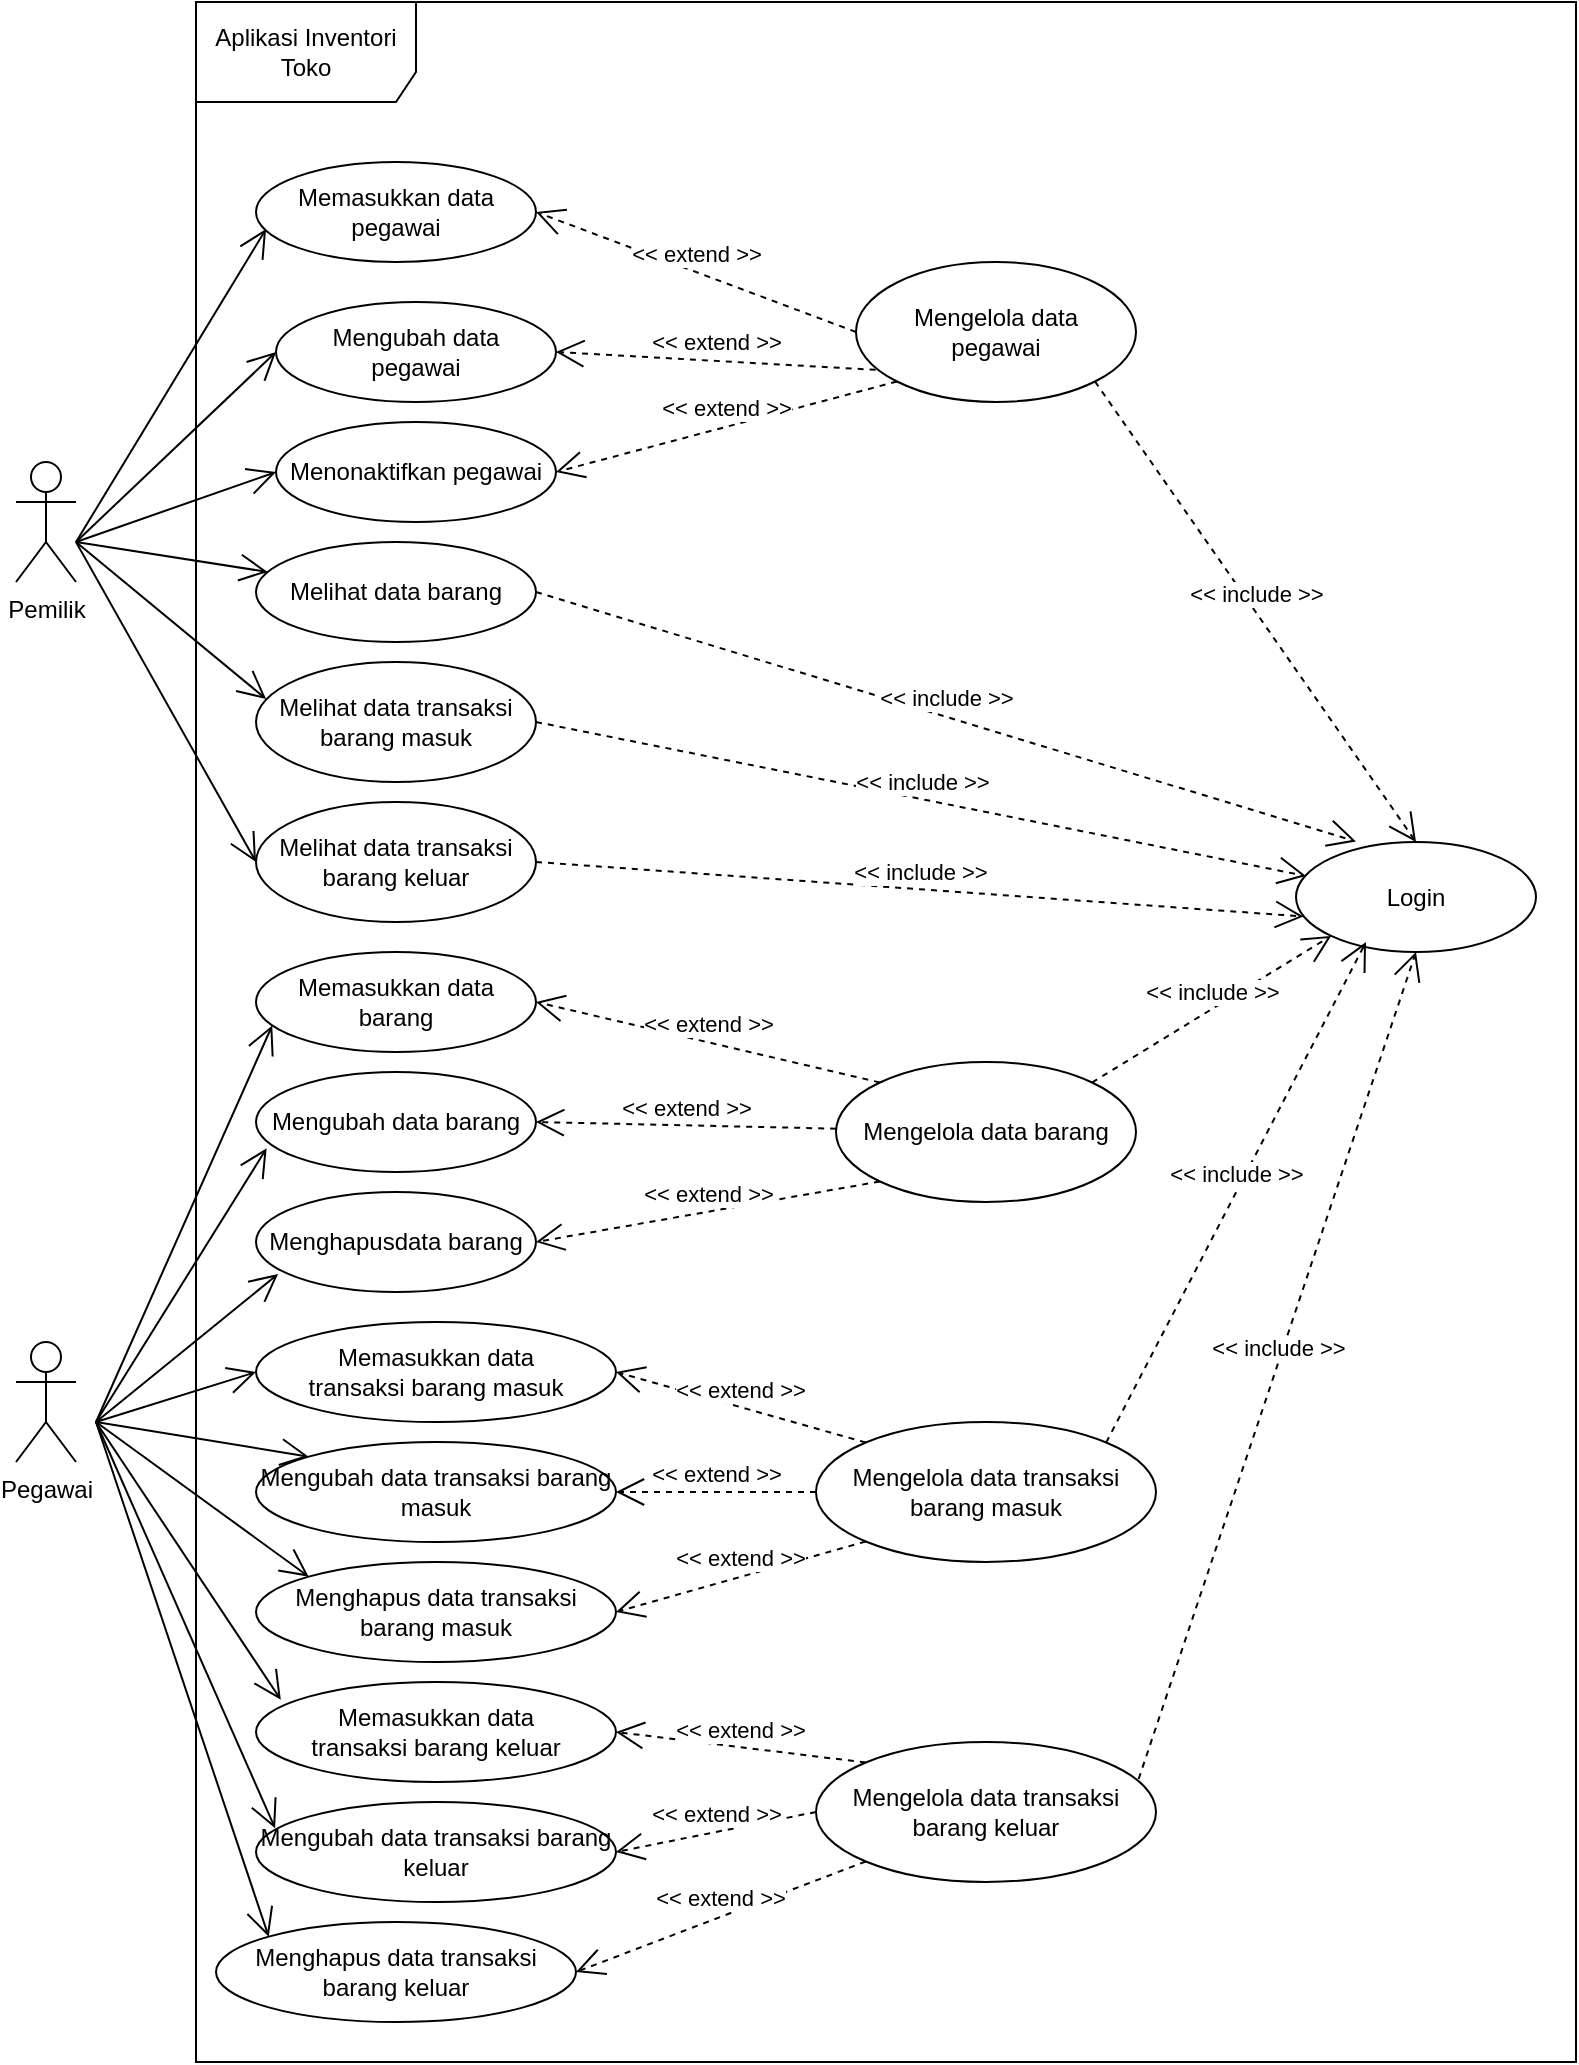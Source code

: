 <mxfile version="14.8.0" type="device"><diagram id="6shBzOOfOVhiwne2H6KM" name="Page-1"><mxGraphModel dx="1021" dy="596" grid="1" gridSize="10" guides="1" tooltips="1" connect="1" arrows="1" fold="1" page="1" pageScale="1" pageWidth="850" pageHeight="1100" math="0" shadow="0"><root><mxCell id="0"/><mxCell id="1" parent="0"/><mxCell id="WR4LrAD_zrm4mTL9TTHe-1" value="Pemilik" style="shape=umlActor;verticalLabelPosition=bottom;verticalAlign=top;html=1;" parent="1" vertex="1"><mxGeometry x="20" y="290" width="30" height="60" as="geometry"/></mxCell><mxCell id="WR4LrAD_zrm4mTL9TTHe-2" value="Pegawai" style="shape=umlActor;verticalLabelPosition=bottom;verticalAlign=top;html=1;" parent="1" vertex="1"><mxGeometry x="20" y="730" width="30" height="60" as="geometry"/></mxCell><mxCell id="WR4LrAD_zrm4mTL9TTHe-3" value="Aplikasi Inventori Toko" style="shape=umlFrame;whiteSpace=wrap;html=1;width=110;height=50;" parent="1" vertex="1"><mxGeometry x="110" y="60" width="690" height="1030" as="geometry"/></mxCell><mxCell id="WR4LrAD_zrm4mTL9TTHe-4" value="Login" style="ellipse;whiteSpace=wrap;html=1;" parent="1" vertex="1"><mxGeometry x="660" y="480" width="120" height="55" as="geometry"/></mxCell><mxCell id="WR4LrAD_zrm4mTL9TTHe-5" value="Mengelola data barang" style="ellipse;whiteSpace=wrap;html=1;" parent="1" vertex="1"><mxGeometry x="430" y="590" width="150" height="70" as="geometry"/></mxCell><mxCell id="WR4LrAD_zrm4mTL9TTHe-10" value="Mengelola data transaksi barang masuk" style="ellipse;whiteSpace=wrap;html=1;" parent="1" vertex="1"><mxGeometry x="420" y="770" width="170" height="70" as="geometry"/></mxCell><mxCell id="WR4LrAD_zrm4mTL9TTHe-11" value="Mengelola data transaksi barang keluar" style="ellipse;whiteSpace=wrap;html=1;" parent="1" vertex="1"><mxGeometry x="420" y="930" width="170" height="70" as="geometry"/></mxCell><mxCell id="WR4LrAD_zrm4mTL9TTHe-12" value="&lt;div&gt;Mengelola data &lt;br&gt;&lt;/div&gt;&lt;div&gt;pegawai&lt;/div&gt;" style="ellipse;whiteSpace=wrap;html=1;" parent="1" vertex="1"><mxGeometry x="440" y="190" width="140" height="70" as="geometry"/></mxCell><mxCell id="WR4LrAD_zrm4mTL9TTHe-13" value="Memasukkan data &lt;br&gt;&lt;div&gt;pegawai&lt;/div&gt;" style="ellipse;whiteSpace=wrap;html=1;" parent="1" vertex="1"><mxGeometry x="140" y="140" width="140" height="50" as="geometry"/></mxCell><mxCell id="WR4LrAD_zrm4mTL9TTHe-14" value="Mengubah data &lt;br&gt;&lt;div&gt;pegawai&lt;/div&gt;" style="ellipse;whiteSpace=wrap;html=1;" parent="1" vertex="1"><mxGeometry x="150" y="210" width="140" height="50" as="geometry"/></mxCell><mxCell id="WR4LrAD_zrm4mTL9TTHe-15" value="Menonaktifkan pegawai" style="ellipse;whiteSpace=wrap;html=1;" parent="1" vertex="1"><mxGeometry x="150" y="270" width="140" height="50" as="geometry"/></mxCell><mxCell id="WR4LrAD_zrm4mTL9TTHe-17" value="&amp;lt;&amp;lt; extend &amp;gt;&amp;gt;" style="endArrow=open;endSize=12;dashed=1;html=1;align=center;labelPosition=center;verticalLabelPosition=top;verticalAlign=bottom;exitX=0;exitY=0.5;exitDx=0;exitDy=0;entryX=1;entryY=0.5;entryDx=0;entryDy=0;" parent="1" source="WR4LrAD_zrm4mTL9TTHe-12" target="WR4LrAD_zrm4mTL9TTHe-13" edge="1"><mxGeometry width="160" relative="1" as="geometry"><mxPoint x="590.0" y="160" as="sourcePoint"/><mxPoint x="750.0" y="160" as="targetPoint"/></mxGeometry></mxCell><mxCell id="WR4LrAD_zrm4mTL9TTHe-18" value="&lt;div&gt;&amp;lt;&amp;lt; extend &amp;gt;&amp;gt;&lt;/div&gt;" style="endArrow=open;endSize=12;dashed=1;html=1;align=center;labelPosition=center;verticalLabelPosition=top;verticalAlign=bottom;exitX=0.07;exitY=0.77;exitDx=0;exitDy=0;entryX=1;entryY=0.5;entryDx=0;entryDy=0;exitPerimeter=0;" parent="1" source="WR4LrAD_zrm4mTL9TTHe-12" target="WR4LrAD_zrm4mTL9TTHe-14" edge="1"><mxGeometry width="160" relative="1" as="geometry"><mxPoint x="450" y="235" as="sourcePoint"/><mxPoint x="290.0" y="185" as="targetPoint"/></mxGeometry></mxCell><mxCell id="WR4LrAD_zrm4mTL9TTHe-19" value="&amp;lt;&amp;lt; extend &amp;gt;&amp;gt;" style="endArrow=open;endSize=12;dashed=1;html=1;align=center;labelPosition=center;verticalLabelPosition=top;verticalAlign=bottom;exitX=0;exitY=1;exitDx=0;exitDy=0;entryX=1;entryY=0.5;entryDx=0;entryDy=0;" parent="1" source="WR4LrAD_zrm4mTL9TTHe-12" target="WR4LrAD_zrm4mTL9TTHe-15" edge="1"><mxGeometry width="160" relative="1" as="geometry"><mxPoint x="459.8" y="253.9" as="sourcePoint"/><mxPoint x="290.0" y="275" as="targetPoint"/></mxGeometry></mxCell><mxCell id="WR4LrAD_zrm4mTL9TTHe-20" value="Melihat data barang" style="ellipse;whiteSpace=wrap;html=1;" parent="1" vertex="1"><mxGeometry x="140" y="330" width="140" height="50" as="geometry"/></mxCell><mxCell id="WR4LrAD_zrm4mTL9TTHe-21" value="Melihat data transaksi barang masuk" style="ellipse;whiteSpace=wrap;html=1;" parent="1" vertex="1"><mxGeometry x="140" y="390" width="140" height="60" as="geometry"/></mxCell><mxCell id="WR4LrAD_zrm4mTL9TTHe-22" value="&lt;div&gt;Melihat data transaksi barang keluar&lt;/div&gt;" style="ellipse;whiteSpace=wrap;html=1;" parent="1" vertex="1"><mxGeometry x="140" y="460" width="140" height="60" as="geometry"/></mxCell><mxCell id="WR4LrAD_zrm4mTL9TTHe-23" value="" style="endArrow=open;endFill=1;endSize=12;html=1;entryX=0;entryY=0.5;entryDx=0;entryDy=0;" parent="1" target="WR4LrAD_zrm4mTL9TTHe-14" edge="1"><mxGeometry width="160" relative="1" as="geometry"><mxPoint x="50" y="330" as="sourcePoint"/><mxPoint x="170" y="244" as="targetPoint"/></mxGeometry></mxCell><mxCell id="WR4LrAD_zrm4mTL9TTHe-24" value="" style="endArrow=open;endFill=1;endSize=12;html=1;entryX=0.036;entryY=0.67;entryDx=0;entryDy=0;entryPerimeter=0;" parent="1" target="WR4LrAD_zrm4mTL9TTHe-13" edge="1"><mxGeometry width="160" relative="1" as="geometry"><mxPoint x="50" y="330" as="sourcePoint"/><mxPoint x="150.114" y="276.997" as="targetPoint"/></mxGeometry></mxCell><mxCell id="WR4LrAD_zrm4mTL9TTHe-25" value="" style="endArrow=open;endFill=1;endSize=12;html=1;entryX=0;entryY=0.5;entryDx=0;entryDy=0;" parent="1" target="WR4LrAD_zrm4mTL9TTHe-15" edge="1"><mxGeometry width="160" relative="1" as="geometry"><mxPoint x="50" y="330" as="sourcePoint"/><mxPoint x="150" y="300" as="targetPoint"/></mxGeometry></mxCell><mxCell id="WR4LrAD_zrm4mTL9TTHe-26" value="Memasukkan data barang" style="ellipse;whiteSpace=wrap;html=1;" parent="1" vertex="1"><mxGeometry x="140" y="535" width="140" height="50" as="geometry"/></mxCell><mxCell id="WR4LrAD_zrm4mTL9TTHe-27" value="Mengubah data barang" style="ellipse;whiteSpace=wrap;html=1;" parent="1" vertex="1"><mxGeometry x="140" y="595" width="140" height="50" as="geometry"/></mxCell><mxCell id="WR4LrAD_zrm4mTL9TTHe-28" value="Menghapusdata barang" style="ellipse;whiteSpace=wrap;html=1;" parent="1" vertex="1"><mxGeometry x="140" y="655" width="140" height="50" as="geometry"/></mxCell><mxCell id="WR4LrAD_zrm4mTL9TTHe-29" value="&lt;div&gt;Memasukkan data &lt;br&gt;&lt;/div&gt;&lt;div&gt;transaksi barang masuk &lt;/div&gt;" style="ellipse;whiteSpace=wrap;html=1;" parent="1" vertex="1"><mxGeometry x="140" y="720" width="180" height="50" as="geometry"/></mxCell><mxCell id="WR4LrAD_zrm4mTL9TTHe-30" value="Mengubah data transaksi barang masuk " style="ellipse;whiteSpace=wrap;html=1;" parent="1" vertex="1"><mxGeometry x="140" y="780" width="180" height="50" as="geometry"/></mxCell><mxCell id="WR4LrAD_zrm4mTL9TTHe-31" value="Menghapus data transaksi barang masuk" style="ellipse;whiteSpace=wrap;html=1;" parent="1" vertex="1"><mxGeometry x="140" y="840" width="180" height="50" as="geometry"/></mxCell><mxCell id="WR4LrAD_zrm4mTL9TTHe-42" value="&lt;div&gt;Memasukkan data &lt;br&gt;&lt;/div&gt;&lt;div&gt;transaksi barang keluar &lt;/div&gt;" style="ellipse;whiteSpace=wrap;html=1;" parent="1" vertex="1"><mxGeometry x="140" y="900" width="180" height="50" as="geometry"/></mxCell><mxCell id="WR4LrAD_zrm4mTL9TTHe-43" value="Mengubah data transaksi barang keluar " style="ellipse;whiteSpace=wrap;html=1;" parent="1" vertex="1"><mxGeometry x="140" y="960" width="180" height="50" as="geometry"/></mxCell><mxCell id="WR4LrAD_zrm4mTL9TTHe-44" value="Menghapus data transaksi barang keluar" style="ellipse;whiteSpace=wrap;html=1;" parent="1" vertex="1"><mxGeometry x="120" y="1020" width="180" height="50" as="geometry"/></mxCell><mxCell id="WR4LrAD_zrm4mTL9TTHe-46" value="" style="endArrow=open;endFill=1;endSize=12;html=1;" parent="1" target="WR4LrAD_zrm4mTL9TTHe-20" edge="1"><mxGeometry width="160" relative="1" as="geometry"><mxPoint x="50" y="330" as="sourcePoint"/><mxPoint x="160" y="305" as="targetPoint"/></mxGeometry></mxCell><mxCell id="WR4LrAD_zrm4mTL9TTHe-47" value="" style="endArrow=open;endFill=1;endSize=12;html=1;entryX=0.036;entryY=0.308;entryDx=0;entryDy=0;entryPerimeter=0;" parent="1" target="WR4LrAD_zrm4mTL9TTHe-21" edge="1"><mxGeometry width="160" relative="1" as="geometry"><mxPoint x="50" y="330" as="sourcePoint"/><mxPoint x="150" y="420" as="targetPoint"/></mxGeometry></mxCell><mxCell id="WR4LrAD_zrm4mTL9TTHe-48" value="" style="endArrow=open;endFill=1;endSize=12;html=1;" parent="1" edge="1"><mxGeometry width="160" relative="1" as="geometry"><mxPoint x="50" y="330" as="sourcePoint"/><mxPoint x="140" y="490" as="targetPoint"/></mxGeometry></mxCell><mxCell id="WR4LrAD_zrm4mTL9TTHe-51" value="&lt;div align=&quot;center&quot;&gt;&amp;lt;&amp;lt; include &amp;gt;&amp;gt;&lt;/div&gt;" style="endArrow=open;endSize=12;dashed=1;html=1;align=center;labelPosition=center;verticalLabelPosition=top;verticalAlign=bottom;exitX=1;exitY=1;exitDx=0;exitDy=0;entryX=0.5;entryY=0;entryDx=0;entryDy=0;" parent="1" source="WR4LrAD_zrm4mTL9TTHe-12" target="WR4LrAD_zrm4mTL9TTHe-4" edge="1"><mxGeometry width="160" relative="1" as="geometry"><mxPoint x="470" y="130" as="sourcePoint"/><mxPoint x="680" y="480" as="targetPoint"/></mxGeometry></mxCell><mxCell id="WR4LrAD_zrm4mTL9TTHe-52" value="&lt;div align=&quot;center&quot;&gt;&amp;lt;&amp;lt; include &amp;gt;&amp;gt;&lt;/div&gt;" style="endArrow=open;endSize=12;dashed=1;html=1;align=center;labelPosition=center;verticalLabelPosition=top;verticalAlign=bottom;exitX=1;exitY=0;exitDx=0;exitDy=0;entryX=0;entryY=1;entryDx=0;entryDy=0;" parent="1" source="WR4LrAD_zrm4mTL9TTHe-5" target="WR4LrAD_zrm4mTL9TTHe-4" edge="1"><mxGeometry width="160" relative="1" as="geometry"><mxPoint x="569.497" y="259.749" as="sourcePoint"/><mxPoint x="690" y="490" as="targetPoint"/></mxGeometry></mxCell><mxCell id="WR4LrAD_zrm4mTL9TTHe-54" value="&lt;div align=&quot;center&quot;&gt;&amp;lt;&amp;lt; include &amp;gt;&amp;gt;&lt;/div&gt;" style="endArrow=open;endSize=12;dashed=1;html=1;align=center;labelPosition=center;verticalLabelPosition=top;verticalAlign=bottom;exitX=1;exitY=0.5;exitDx=0;exitDy=0;entryX=0.25;entryY=-0.005;entryDx=0;entryDy=0;entryPerimeter=0;" parent="1" source="WR4LrAD_zrm4mTL9TTHe-20" target="WR4LrAD_zrm4mTL9TTHe-4" edge="1"><mxGeometry width="160" relative="1" as="geometry"><mxPoint x="585.05" y="621" as="sourcePoint"/><mxPoint x="700" y="541" as="targetPoint"/></mxGeometry></mxCell><mxCell id="WR4LrAD_zrm4mTL9TTHe-55" value="&lt;div align=&quot;center&quot;&gt;&amp;lt;&amp;lt; include &amp;gt;&amp;gt;&lt;/div&gt;" style="endArrow=open;endSize=12;dashed=1;html=1;align=center;labelPosition=center;verticalLabelPosition=top;verticalAlign=bottom;exitX=1;exitY=0.5;exitDx=0;exitDy=0;" parent="1" source="WR4LrAD_zrm4mTL9TTHe-21" edge="1"><mxGeometry width="160" relative="1" as="geometry"><mxPoint x="290" y="365" as="sourcePoint"/><mxPoint x="665" y="497" as="targetPoint"/></mxGeometry></mxCell><mxCell id="WR4LrAD_zrm4mTL9TTHe-56" value="&lt;div align=&quot;center&quot;&gt;&amp;lt;&amp;lt; include &amp;gt;&amp;gt;&lt;/div&gt;" style="endArrow=open;endSize=12;dashed=1;html=1;align=center;labelPosition=center;verticalLabelPosition=top;verticalAlign=bottom;exitX=1;exitY=0.5;exitDx=0;exitDy=0;entryX=0.031;entryY=0.677;entryDx=0;entryDy=0;entryPerimeter=0;" parent="1" source="WR4LrAD_zrm4mTL9TTHe-22" target="WR4LrAD_zrm4mTL9TTHe-4" edge="1"><mxGeometry width="160" relative="1" as="geometry"><mxPoint x="290" y="430" as="sourcePoint"/><mxPoint x="710" y="540" as="targetPoint"/></mxGeometry></mxCell><mxCell id="WR4LrAD_zrm4mTL9TTHe-59" value="&lt;div align=&quot;center&quot;&gt;&amp;lt;&amp;lt; include &amp;gt;&amp;gt;&lt;/div&gt;" style="endArrow=open;endSize=12;dashed=1;html=1;align=center;labelPosition=center;verticalLabelPosition=top;verticalAlign=bottom;exitX=0.949;exitY=0.264;exitDx=0;exitDy=0;entryX=0.5;entryY=1;entryDx=0;entryDy=0;exitPerimeter=0;" parent="1" source="WR4LrAD_zrm4mTL9TTHe-11" target="WR4LrAD_zrm4mTL9TTHe-4" edge="1"><mxGeometry width="160" relative="1" as="geometry"><mxPoint x="568.033" y="610.251" as="sourcePoint"/><mxPoint x="687.574" y="536.945" as="targetPoint"/></mxGeometry></mxCell><mxCell id="WR4LrAD_zrm4mTL9TTHe-60" value="&lt;div align=&quot;center&quot;&gt;&amp;lt;&amp;lt; include &amp;gt;&amp;gt;&lt;/div&gt;" style="endArrow=open;endSize=12;dashed=1;html=1;align=center;labelPosition=center;verticalLabelPosition=top;verticalAlign=bottom;exitX=1;exitY=0;exitDx=0;exitDy=0;" parent="1" source="WR4LrAD_zrm4mTL9TTHe-10" edge="1"><mxGeometry width="160" relative="1" as="geometry"><mxPoint x="578.033" y="620.251" as="sourcePoint"/><mxPoint x="695" y="530" as="targetPoint"/></mxGeometry></mxCell><mxCell id="WR4LrAD_zrm4mTL9TTHe-61" value="" style="endArrow=open;endFill=1;endSize=12;html=1;entryX=0.053;entryY=0.263;entryDx=0;entryDy=0;entryPerimeter=0;" parent="1" target="WR4LrAD_zrm4mTL9TTHe-43" edge="1"><mxGeometry width="160" relative="1" as="geometry"><mxPoint x="60" y="770" as="sourcePoint"/><mxPoint x="80" y="980" as="targetPoint"/></mxGeometry></mxCell><mxCell id="WR4LrAD_zrm4mTL9TTHe-62" value="" style="endArrow=open;endFill=1;endSize=12;html=1;entryX=0.058;entryY=0.734;entryDx=0;entryDy=0;entryPerimeter=0;" parent="1" target="WR4LrAD_zrm4mTL9TTHe-26" edge="1"><mxGeometry width="160" relative="1" as="geometry"><mxPoint x="60" y="770" as="sourcePoint"/><mxPoint x="90" y="990" as="targetPoint"/></mxGeometry></mxCell><mxCell id="lLJYPJnu7wtu3Tf4o5Aw-1" value="" style="endArrow=open;endFill=1;endSize=12;html=1;entryX=0.038;entryY=0.763;entryDx=0;entryDy=0;entryPerimeter=0;" parent="1" target="WR4LrAD_zrm4mTL9TTHe-27" edge="1"><mxGeometry width="160" relative="1" as="geometry"><mxPoint x="60" y="770" as="sourcePoint"/><mxPoint x="152.38" y="560.3" as="targetPoint"/></mxGeometry></mxCell><mxCell id="lLJYPJnu7wtu3Tf4o5Aw-2" value="" style="endArrow=open;endFill=1;endSize=12;html=1;entryX=0.079;entryY=0.82;entryDx=0;entryDy=0;entryPerimeter=0;" parent="1" target="WR4LrAD_zrm4mTL9TTHe-28" edge="1"><mxGeometry width="160" relative="1" as="geometry"><mxPoint x="60" y="770" as="sourcePoint"/><mxPoint x="155.32" y="643.15" as="targetPoint"/></mxGeometry></mxCell><mxCell id="lLJYPJnu7wtu3Tf4o5Aw-3" value="" style="endArrow=open;endFill=1;endSize=12;html=1;entryX=0;entryY=0.5;entryDx=0;entryDy=0;" parent="1" target="WR4LrAD_zrm4mTL9TTHe-29" edge="1"><mxGeometry width="160" relative="1" as="geometry"><mxPoint x="60" y="770" as="sourcePoint"/><mxPoint x="161.06" y="706" as="targetPoint"/></mxGeometry></mxCell><mxCell id="lLJYPJnu7wtu3Tf4o5Aw-4" value="" style="endArrow=open;endFill=1;endSize=12;html=1;entryX=0;entryY=0;entryDx=0;entryDy=0;" parent="1" target="WR4LrAD_zrm4mTL9TTHe-30" edge="1"><mxGeometry width="160" relative="1" as="geometry"><mxPoint x="60" y="770" as="sourcePoint"/><mxPoint x="150" y="755" as="targetPoint"/></mxGeometry></mxCell><mxCell id="lLJYPJnu7wtu3Tf4o5Aw-5" value="" style="endArrow=open;endFill=1;endSize=12;html=1;entryX=0;entryY=0;entryDx=0;entryDy=0;" parent="1" target="WR4LrAD_zrm4mTL9TTHe-31" edge="1"><mxGeometry width="160" relative="1" as="geometry"><mxPoint x="60" y="770" as="sourcePoint"/><mxPoint x="160" y="765" as="targetPoint"/></mxGeometry></mxCell><mxCell id="lLJYPJnu7wtu3Tf4o5Aw-6" value="" style="endArrow=open;endFill=1;endSize=12;html=1;entryX=0.069;entryY=0.177;entryDx=0;entryDy=0;entryPerimeter=0;" parent="1" target="WR4LrAD_zrm4mTL9TTHe-42" edge="1"><mxGeometry width="160" relative="1" as="geometry"><mxPoint x="60" y="770" as="sourcePoint"/><mxPoint x="170" y="775" as="targetPoint"/></mxGeometry></mxCell><mxCell id="lLJYPJnu7wtu3Tf4o5Aw-7" value="" style="endArrow=open;endFill=1;endSize=12;html=1;entryX=0;entryY=0;entryDx=0;entryDy=0;" parent="1" target="WR4LrAD_zrm4mTL9TTHe-44" edge="1"><mxGeometry width="160" relative="1" as="geometry"><mxPoint x="60" y="770" as="sourcePoint"/><mxPoint x="159.54" y="983.15" as="targetPoint"/></mxGeometry></mxCell><mxCell id="lLJYPJnu7wtu3Tf4o5Aw-9" value="&amp;lt;&amp;lt; extend &amp;gt;&amp;gt;" style="endArrow=open;endSize=12;dashed=1;html=1;align=center;labelPosition=center;verticalLabelPosition=top;verticalAlign=bottom;exitX=0;exitY=0;exitDx=0;exitDy=0;entryX=1;entryY=0.5;entryDx=0;entryDy=0;" parent="1" source="WR4LrAD_zrm4mTL9TTHe-5" target="WR4LrAD_zrm4mTL9TTHe-26" edge="1"><mxGeometry width="160" relative="1" as="geometry"><mxPoint x="459.995" y="552.242" as="sourcePoint"/><mxPoint x="290" y="597.75" as="targetPoint"/></mxGeometry></mxCell><mxCell id="lLJYPJnu7wtu3Tf4o5Aw-10" value="&amp;lt;&amp;lt; extend &amp;gt;&amp;gt;" style="endArrow=open;endSize=12;dashed=1;html=1;align=center;labelPosition=center;verticalLabelPosition=top;verticalAlign=bottom;entryX=1;entryY=0.5;entryDx=0;entryDy=0;" parent="1" source="WR4LrAD_zrm4mTL9TTHe-5" target="WR4LrAD_zrm4mTL9TTHe-27" edge="1"><mxGeometry width="160" relative="1" as="geometry"><mxPoint x="469.995" y="562.242" as="sourcePoint"/><mxPoint x="300" y="607.75" as="targetPoint"/></mxGeometry></mxCell><mxCell id="lLJYPJnu7wtu3Tf4o5Aw-11" value="&amp;lt;&amp;lt; extend &amp;gt;&amp;gt;" style="endArrow=open;endSize=12;dashed=1;html=1;align=center;labelPosition=center;verticalLabelPosition=top;verticalAlign=bottom;exitX=0;exitY=1;exitDx=0;exitDy=0;entryX=1;entryY=0.5;entryDx=0;entryDy=0;" parent="1" source="WR4LrAD_zrm4mTL9TTHe-5" target="WR4LrAD_zrm4mTL9TTHe-28" edge="1"><mxGeometry width="160" relative="1" as="geometry"><mxPoint x="479.995" y="572.242" as="sourcePoint"/><mxPoint x="310" y="617.75" as="targetPoint"/></mxGeometry></mxCell><mxCell id="lLJYPJnu7wtu3Tf4o5Aw-12" value="&amp;lt;&amp;lt; extend &amp;gt;&amp;gt;" style="endArrow=open;endSize=12;dashed=1;html=1;align=center;labelPosition=center;verticalLabelPosition=top;verticalAlign=bottom;exitX=0;exitY=0;exitDx=0;exitDy=0;entryX=1;entryY=0.5;entryDx=0;entryDy=0;" parent="1" source="WR4LrAD_zrm4mTL9TTHe-10" target="WR4LrAD_zrm4mTL9TTHe-29" edge="1"><mxGeometry width="160" relative="1" as="geometry"><mxPoint x="489.995" y="582.242" as="sourcePoint"/><mxPoint x="320" y="627.75" as="targetPoint"/></mxGeometry></mxCell><mxCell id="lLJYPJnu7wtu3Tf4o5Aw-13" value="&amp;lt;&amp;lt; extend &amp;gt;&amp;gt;" style="endArrow=open;endSize=12;dashed=1;html=1;align=center;labelPosition=center;verticalLabelPosition=top;verticalAlign=bottom;exitX=0;exitY=0.5;exitDx=0;exitDy=0;entryX=1;entryY=0.5;entryDx=0;entryDy=0;" parent="1" source="WR4LrAD_zrm4mTL9TTHe-10" target="WR4LrAD_zrm4mTL9TTHe-30" edge="1"><mxGeometry width="160" relative="1" as="geometry"><mxPoint x="499.995" y="592.242" as="sourcePoint"/><mxPoint x="330" y="637.75" as="targetPoint"/></mxGeometry></mxCell><mxCell id="lLJYPJnu7wtu3Tf4o5Aw-14" value="&amp;lt;&amp;lt; extend &amp;gt;&amp;gt;" style="endArrow=open;endSize=12;dashed=1;html=1;align=center;labelPosition=center;verticalLabelPosition=top;verticalAlign=bottom;exitX=0;exitY=1;exitDx=0;exitDy=0;entryX=1;entryY=0.5;entryDx=0;entryDy=0;" parent="1" source="WR4LrAD_zrm4mTL9TTHe-10" target="WR4LrAD_zrm4mTL9TTHe-31" edge="1"><mxGeometry width="160" relative="1" as="geometry"><mxPoint x="509.995" y="602.242" as="sourcePoint"/><mxPoint x="340" y="647.75" as="targetPoint"/></mxGeometry></mxCell><mxCell id="lLJYPJnu7wtu3Tf4o5Aw-15" value="&amp;lt;&amp;lt; extend &amp;gt;&amp;gt;" style="endArrow=open;endSize=12;dashed=1;html=1;align=center;labelPosition=center;verticalLabelPosition=top;verticalAlign=bottom;exitX=0;exitY=0;exitDx=0;exitDy=0;entryX=1;entryY=0.5;entryDx=0;entryDy=0;" parent="1" source="WR4LrAD_zrm4mTL9TTHe-11" target="WR4LrAD_zrm4mTL9TTHe-42" edge="1"><mxGeometry width="160" relative="1" as="geometry"><mxPoint x="519.995" y="612.242" as="sourcePoint"/><mxPoint x="350" y="657.75" as="targetPoint"/></mxGeometry></mxCell><mxCell id="lLJYPJnu7wtu3Tf4o5Aw-16" value="&amp;lt;&amp;lt; extend &amp;gt;&amp;gt;" style="endArrow=open;endSize=12;dashed=1;html=1;align=center;labelPosition=center;verticalLabelPosition=top;verticalAlign=bottom;exitX=0;exitY=0.5;exitDx=0;exitDy=0;entryX=1;entryY=0.5;entryDx=0;entryDy=0;" parent="1" source="WR4LrAD_zrm4mTL9TTHe-11" target="WR4LrAD_zrm4mTL9TTHe-43" edge="1"><mxGeometry width="160" relative="1" as="geometry"><mxPoint x="529.995" y="622.242" as="sourcePoint"/><mxPoint x="360" y="667.75" as="targetPoint"/></mxGeometry></mxCell><mxCell id="lLJYPJnu7wtu3Tf4o5Aw-17" value="&amp;lt;&amp;lt; extend &amp;gt;&amp;gt;" style="endArrow=open;endSize=12;dashed=1;html=1;align=center;labelPosition=center;verticalLabelPosition=top;verticalAlign=bottom;exitX=0;exitY=1;exitDx=0;exitDy=0;entryX=1;entryY=0.5;entryDx=0;entryDy=0;" parent="1" source="WR4LrAD_zrm4mTL9TTHe-11" target="WR4LrAD_zrm4mTL9TTHe-44" edge="1"><mxGeometry width="160" relative="1" as="geometry"><mxPoint x="539.995" y="632.242" as="sourcePoint"/><mxPoint x="370" y="677.75" as="targetPoint"/></mxGeometry></mxCell></root></mxGraphModel></diagram></mxfile>